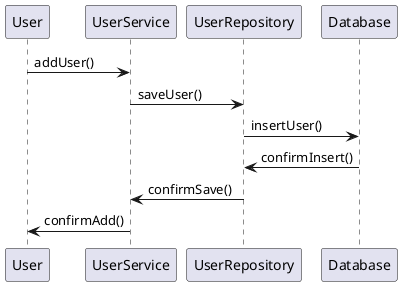 @startuml
User -> UserService : addUser()
UserService -> UserRepository : saveUser()
UserRepository -> Database : insertUser()
Database -> UserRepository : confirmInsert()
UserRepository -> UserService : confirmSave()
UserService -> User : confirmAdd()
@enduml
